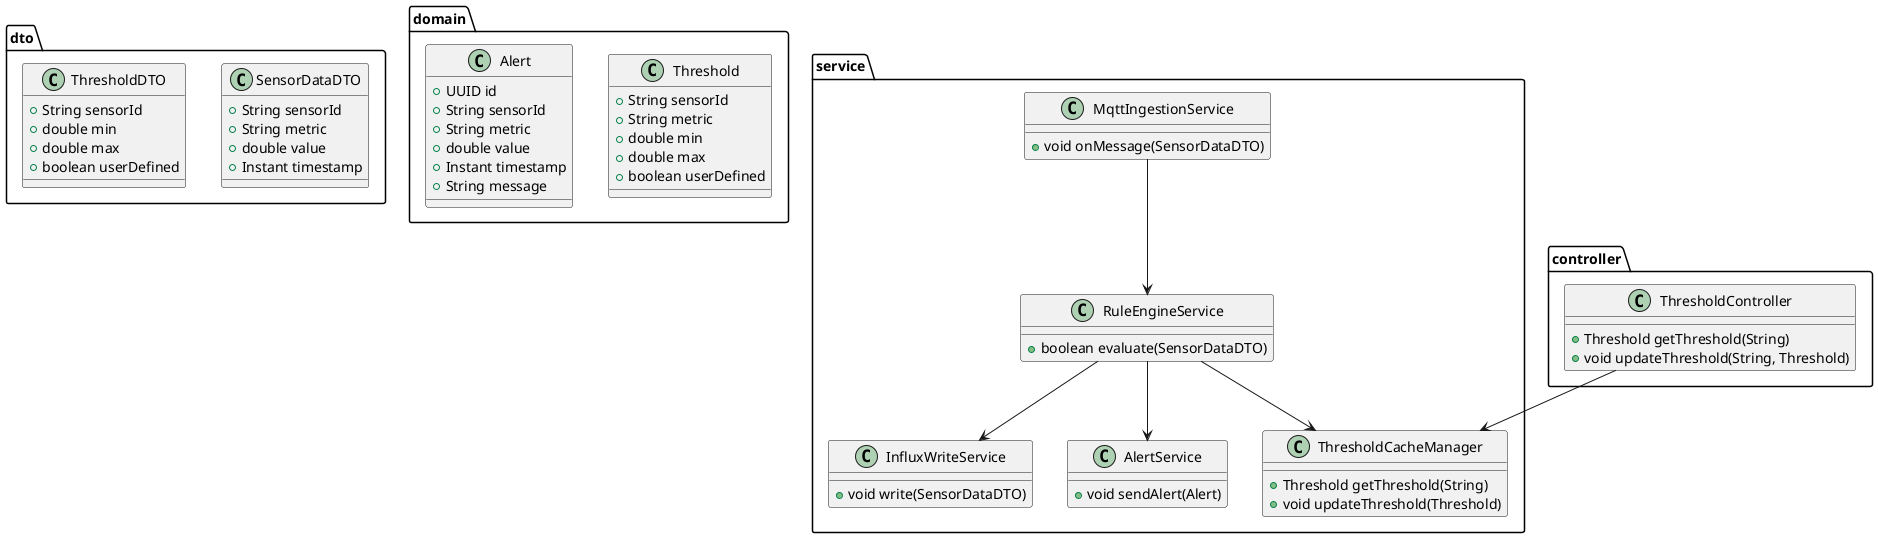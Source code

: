 @startuml

package dto {
  class SensorDataDTO {
    +String sensorId
    +String metric
    +double value
    +Instant timestamp
  }
  class ThresholdDTO {
    +String sensorId
    +double min
    +double max
    +boolean userDefined
  }
}

package domain {
  class Threshold {
    +String sensorId
    +String metric
    +double min
    +double max
    +boolean userDefined
  }
  class Alert {
    +UUID id
    +String sensorId
    +String metric
    +double value
    +Instant timestamp
    +String message
  }
}

package service {
  class MqttIngestionService {
    +void onMessage(SensorDataDTO)
  }
  class RuleEngineService {
    +boolean evaluate(SensorDataDTO)
  }
  class ThresholdCacheManager {
    +Threshold getThreshold(String)
    +void updateThreshold(Threshold)
  }
  class InfluxWriteService {
    +void write(SensorDataDTO)
  }
  class AlertService {
    +void sendAlert(Alert)
  }
}

package controller {
  class ThresholdController {
    +Threshold getThreshold(String)
    +void updateThreshold(String, Threshold)
  }
}

' 관계
MqttIngestionService --> RuleEngineService
RuleEngineService --> ThresholdCacheManager
RuleEngineService --> InfluxWriteService
RuleEngineService --> AlertService
ThresholdController --> ThresholdCacheManager

@enduml
